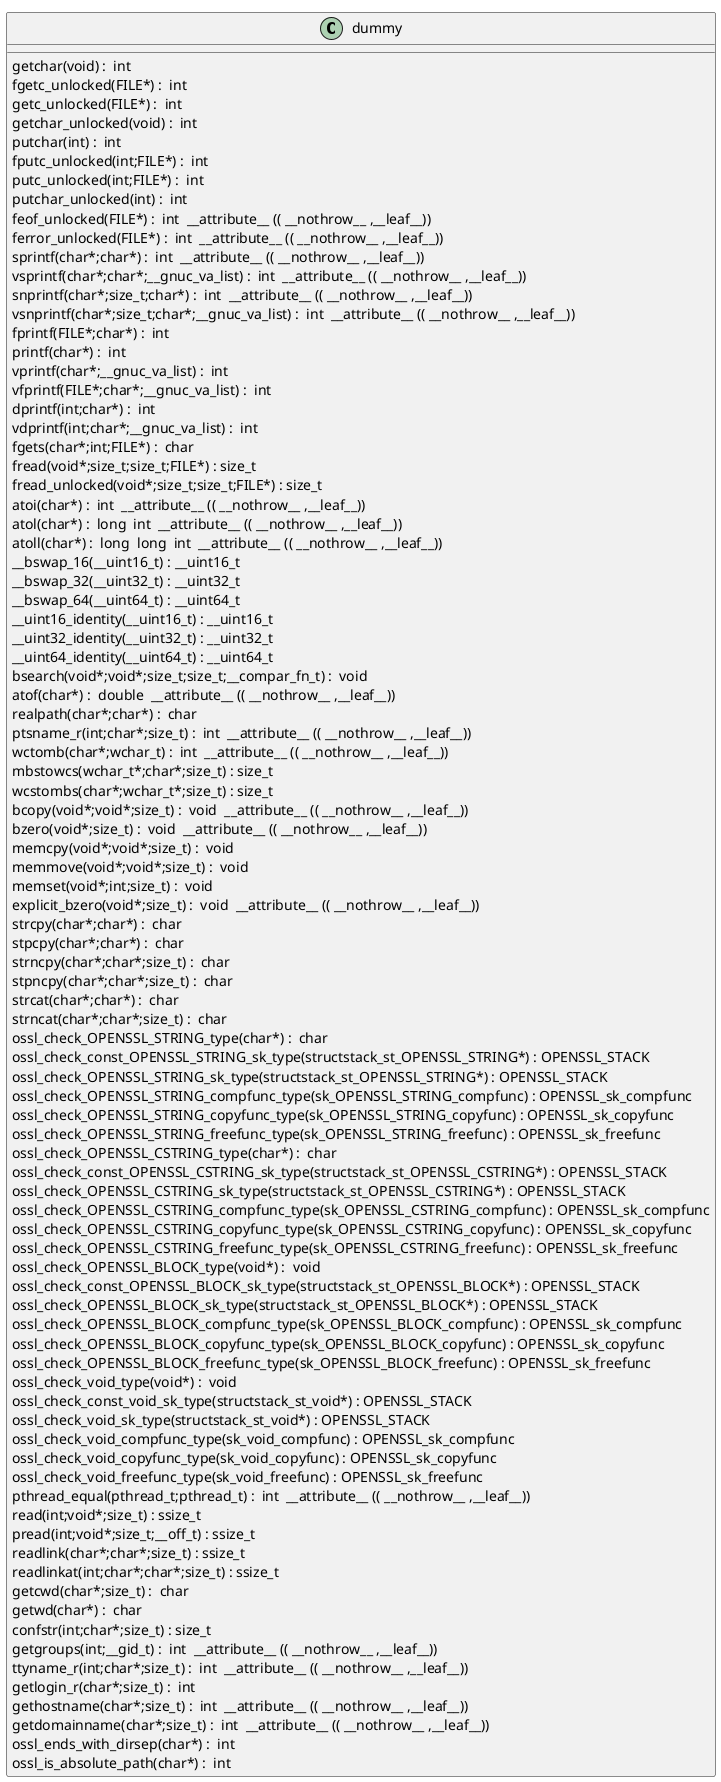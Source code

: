 @startuml
!pragma layout smetana
class dummy {
getchar(void) :  int  [[[./../.././qc/apps/asn1parse.c.html#742]]]
fgetc_unlocked(FILE*) :  int  [[[./../.././qc/apps/asn1parse.c.html#751]]]
getc_unlocked(FILE*) :  int  [[[./../.././qc/apps/asn1parse.c.html#761]]]
getchar_unlocked(void) :  int  [[[./../.././qc/apps/asn1parse.c.html#768]]]
putchar(int) :  int  [[[./../.././qc/apps/asn1parse.c.html#777]]]
fputc_unlocked(int;FILE*) :  int  [[[./../.././qc/apps/asn1parse.c.html#786]]]
putc_unlocked(int;FILE*) :  int  [[[./../.././qc/apps/asn1parse.c.html#796]]]
putchar_unlocked(int) :  int  [[[./../.././qc/apps/asn1parse.c.html#803]]]
feof_unlocked(FILE*) :  int  __attribute__ (( __nothrow__ ,__leaf__)) [[[./../.././qc/apps/asn1parse.c.html#809]]]
ferror_unlocked(FILE*) :  int  __attribute__ (( __nothrow__ ,__leaf__)) [[[./../.././qc/apps/asn1parse.c.html#816]]]
sprintf(char*;char*) :  int  __attribute__ (( __nothrow__ ,__leaf__)) [[[./../.././qc/apps/asn1parse.c.html#835]]]
vsprintf(char*;char*;__gnuc_va_list) :  int  __attribute__ (( __nothrow__ ,__leaf__)) [[[./../.././qc/apps/asn1parse.c.html#848]]]
snprintf(char*;size_t;char*) :  int  __attribute__ (( __nothrow__ ,__leaf__)) [[[./../.././qc/apps/asn1parse.c.html#867]]]
vsnprintf(char*;size_t;char*;__gnuc_va_list) :  int  __attribute__ (( __nothrow__ ,__leaf__)) [[[./../.././qc/apps/asn1parse.c.html#881]]]
fprintf(FILE*;char*) :  int  [[[./../.././qc/apps/asn1parse.c.html#902]]]
printf(char*) :  int  [[[./../.././qc/apps/asn1parse.c.html#909]]]
vprintf(char*;__gnuc_va_list) :  int  [[[./../.././qc/apps/asn1parse.c.html#921]]]
vfprintf(FILE*;char*;__gnuc_va_list) :  int  [[[./../.././qc/apps/asn1parse.c.html#931]]]
dprintf(int;char*) :  int  [[[./../.././qc/apps/asn1parse.c.html#946]]]
vdprintf(int;char*;__gnuc_va_list) :  int  [[[./../.././qc/apps/asn1parse.c.html#957]]]
fgets(char*;int;FILE*) :  char  [[[./../.././qc/apps/asn1parse.c.html#976]]]
fread(void*;size_t;size_t;FILE*) : size_t [[[./../.././qc/apps/asn1parse.c.html#1002]]]
fread_unlocked(void*;size_t;size_t;FILE*) : size_t [[[./../.././qc/apps/asn1parse.c.html#1029]]]
atoi(char*) :  int  __attribute__ (( __nothrow__ ,__leaf__)) [[[./../.././qc/apps/asn1parse.c.html#1189]]]
atol(char*) :  long  int  __attribute__ (( __nothrow__ ,__leaf__)) [[[./../.././qc/apps/asn1parse.c.html#1194]]]
atoll(char*) :  long  long  int  __attribute__ (( __nothrow__ ,__leaf__)) [[[./../.././qc/apps/asn1parse.c.html#1201]]]
__bswap_16(__uint16_t) : __uint16_t [[[./../.././qc/apps/asn1parse.c.html#1354]]]
__bswap_32(__uint32_t) : __uint32_t [[[./../.././qc/apps/asn1parse.c.html#1369]]]
__bswap_64(__uint64_t) : __uint64_t [[[./../.././qc/apps/asn1parse.c.html#1379]]]
__uint16_identity(__uint16_t) : __uint16_t [[[./../.././qc/apps/asn1parse.c.html#1391]]]
__uint32_identity(__uint32_t) : __uint32_t [[[./../.././qc/apps/asn1parse.c.html#1397]]]
__uint64_identity(__uint64_t) : __uint64_t [[[./../.././qc/apps/asn1parse.c.html#1403]]]
bsearch(void*;void*;size_t;size_t;__compar_fn_t) :  void  [[[./../.././qc/apps/asn1parse.c.html#2071]]]
atof(char*) :  double  __attribute__ (( __nothrow__ ,__leaf__)) [[[./../.././qc/apps/asn1parse.c.html#19618]]]
realpath(char*;char*) :  char  [[[./../.././qc/apps/asn1parse.c.html#1]]]
ptsname_r(int;char*;size_t) :  int  __attribute__ (( __nothrow__ ,__leaf__)) [[[./../.././qc/apps/asn1parse.c.html#1]]]
wctomb(char*;wchar_t) :  int  __attribute__ (( __nothrow__ ,__leaf__)) [[[./../.././qc/apps/asn1parse.c.html#1]]]
mbstowcs(wchar_t*;char*;size_t) : size_t [[[./../.././qc/apps/asn1parse.c.html#1]]]
wcstombs(char*;wchar_t*;size_t) : size_t [[[./../.././qc/apps/asn1parse.c.html#1]]]
bcopy(void*;void*;size_t) :  void  __attribute__ (( __nothrow__ ,__leaf__)) [[[./../.././qc/apps/asn1parse.c.html#1]]]
bzero(void*;size_t) :  void  __attribute__ (( __nothrow__ ,__leaf__)) [[[./../.././qc/apps/asn1parse.c.html#1]]]
memcpy(void*;void*;size_t) :  void  [[[./../.././qc/apps/asn1parse.c.html#1]]]
memmove(void*;void*;size_t) :  void  [[[./../.././qc/apps/asn1parse.c.html#1]]]
memset(void*;int;size_t) :  void  [[[./../.././qc/apps/asn1parse.c.html#1]]]
explicit_bzero(void*;size_t) :  void  __attribute__ (( __nothrow__ ,__leaf__)) [[[./../.././qc/apps/asn1parse.c.html#1]]]
strcpy(char*;char*) :  char  [[[./../.././qc/apps/asn1parse.c.html#1]]]
stpcpy(char*;char*) :  char  [[[./../.././qc/apps/asn1parse.c.html#1]]]
strncpy(char*;char*;size_t) :  char  [[[./../.././qc/apps/asn1parse.c.html#1]]]
stpncpy(char*;char*;size_t) :  char  [[[./../.././qc/apps/asn1parse.c.html#1]]]
strcat(char*;char*) :  char  [[[./../.././qc/apps/asn1parse.c.html#1]]]
strncat(char*;char*;size_t) :  char  [[[./../.././qc/apps/asn1parse.c.html#1]]]
ossl_check_OPENSSL_STRING_type(char*) :  char  [[[./../.././qc/apps/asn1parse.c.html#1]]]
ossl_check_const_OPENSSL_STRING_sk_type(structstack_st_OPENSSL_STRING*) : OPENSSL_STACK [[[./../.././qc/apps/asn1parse.c.html#1]]]
ossl_check_OPENSSL_STRING_sk_type(structstack_st_OPENSSL_STRING*) : OPENSSL_STACK [[[./../.././qc/apps/asn1parse.c.html#1]]]
ossl_check_OPENSSL_STRING_compfunc_type(sk_OPENSSL_STRING_compfunc) : OPENSSL_sk_compfunc [[[./../.././qc/apps/asn1parse.c.html#1]]]
ossl_check_OPENSSL_STRING_copyfunc_type(sk_OPENSSL_STRING_copyfunc) : OPENSSL_sk_copyfunc [[[./../.././qc/apps/asn1parse.c.html#1]]]
ossl_check_OPENSSL_STRING_freefunc_type(sk_OPENSSL_STRING_freefunc) : OPENSSL_sk_freefunc [[[./../.././qc/apps/asn1parse.c.html#1]]]
ossl_check_OPENSSL_CSTRING_type(char*) :  char  [[[./../.././qc/apps/asn1parse.c.html#1]]]
ossl_check_const_OPENSSL_CSTRING_sk_type(structstack_st_OPENSSL_CSTRING*) : OPENSSL_STACK [[[./../.././qc/apps/asn1parse.c.html#1]]]
ossl_check_OPENSSL_CSTRING_sk_type(structstack_st_OPENSSL_CSTRING*) : OPENSSL_STACK [[[./../.././qc/apps/asn1parse.c.html#1]]]
ossl_check_OPENSSL_CSTRING_compfunc_type(sk_OPENSSL_CSTRING_compfunc) : OPENSSL_sk_compfunc [[[./../.././qc/apps/asn1parse.c.html#1]]]
ossl_check_OPENSSL_CSTRING_copyfunc_type(sk_OPENSSL_CSTRING_copyfunc) : OPENSSL_sk_copyfunc [[[./../.././qc/apps/asn1parse.c.html#1]]]
ossl_check_OPENSSL_CSTRING_freefunc_type(sk_OPENSSL_CSTRING_freefunc) : OPENSSL_sk_freefunc [[[./../.././qc/apps/asn1parse.c.html#1]]]
ossl_check_OPENSSL_BLOCK_type(void*) :  void  [[[./../.././qc/apps/asn1parse.c.html#1]]]
ossl_check_const_OPENSSL_BLOCK_sk_type(structstack_st_OPENSSL_BLOCK*) : OPENSSL_STACK [[[./../.././qc/apps/asn1parse.c.html#1]]]
ossl_check_OPENSSL_BLOCK_sk_type(structstack_st_OPENSSL_BLOCK*) : OPENSSL_STACK [[[./../.././qc/apps/asn1parse.c.html#1]]]
ossl_check_OPENSSL_BLOCK_compfunc_type(sk_OPENSSL_BLOCK_compfunc) : OPENSSL_sk_compfunc [[[./../.././qc/apps/asn1parse.c.html#1]]]
ossl_check_OPENSSL_BLOCK_copyfunc_type(sk_OPENSSL_BLOCK_copyfunc) : OPENSSL_sk_copyfunc [[[./../.././qc/apps/asn1parse.c.html#1]]]
ossl_check_OPENSSL_BLOCK_freefunc_type(sk_OPENSSL_BLOCK_freefunc) : OPENSSL_sk_freefunc [[[./../.././qc/apps/asn1parse.c.html#1]]]
ossl_check_void_type(void*) :  void  [[[./../.././qc/apps/asn1parse.c.html#1]]]
ossl_check_const_void_sk_type(structstack_st_void*) : OPENSSL_STACK [[[./../.././qc/apps/asn1parse.c.html#1]]]
ossl_check_void_sk_type(structstack_st_void*) : OPENSSL_STACK [[[./../.././qc/apps/asn1parse.c.html#1]]]
ossl_check_void_compfunc_type(sk_void_compfunc) : OPENSSL_sk_compfunc [[[./../.././qc/apps/asn1parse.c.html#1]]]
ossl_check_void_copyfunc_type(sk_void_copyfunc) : OPENSSL_sk_copyfunc [[[./../.././qc/apps/asn1parse.c.html#1]]]
ossl_check_void_freefunc_type(sk_void_freefunc) : OPENSSL_sk_freefunc [[[./../.././qc/apps/asn1parse.c.html#1]]]
pthread_equal(pthread_t;pthread_t) :  int  __attribute__ (( __nothrow__ ,__leaf__)) [[[./../.././qc/apps/asn1parse.c.html#1]]]
read(int;void*;size_t) : ssize_t [[[./../.././qc/apps/asn1parse.c.html#1]]]
pread(int;void*;size_t;__off_t) : ssize_t [[[./../.././qc/apps/asn1parse.c.html#1]]]
readlink(char*;char*;size_t) : ssize_t [[[./../.././qc/apps/asn1parse.c.html#1]]]
readlinkat(int;char*;char*;size_t) : ssize_t [[[./../.././qc/apps/asn1parse.c.html#1]]]
getcwd(char*;size_t) :  char  [[[./../.././qc/apps/asn1parse.c.html#1]]]
getwd(char*) :  char  [[[./../.././qc/apps/asn1parse.c.html#1]]]
confstr(int;char*;size_t) : size_t [[[./../.././qc/apps/asn1parse.c.html#1]]]
getgroups(int;__gid_t) :  int  __attribute__ (( __nothrow__ ,__leaf__)) [[[./../.././qc/apps/asn1parse.c.html#1]]]
ttyname_r(int;char*;size_t) :  int  __attribute__ (( __nothrow__ ,__leaf__)) [[[./../.././qc/apps/asn1parse.c.html#1]]]
getlogin_r(char*;size_t) :  int  [[[./../.././qc/apps/asn1parse.c.html#1]]]
gethostname(char*;size_t) :  int  __attribute__ (( __nothrow__ ,__leaf__)) [[[./../.././qc/apps/asn1parse.c.html#1]]]
getdomainname(char*;size_t) :  int  __attribute__ (( __nothrow__ ,__leaf__)) [[[./../.././qc/apps/asn1parse.c.html#1]]]
ossl_ends_with_dirsep(char*) :  int  [[[./../.././qc/apps/asn1parse.c.html#1]]]
ossl_is_absolute_path(char*) :  int  [[[./../.././qc/apps/asn1parse.c.html#1]]]
} 
@enduml
